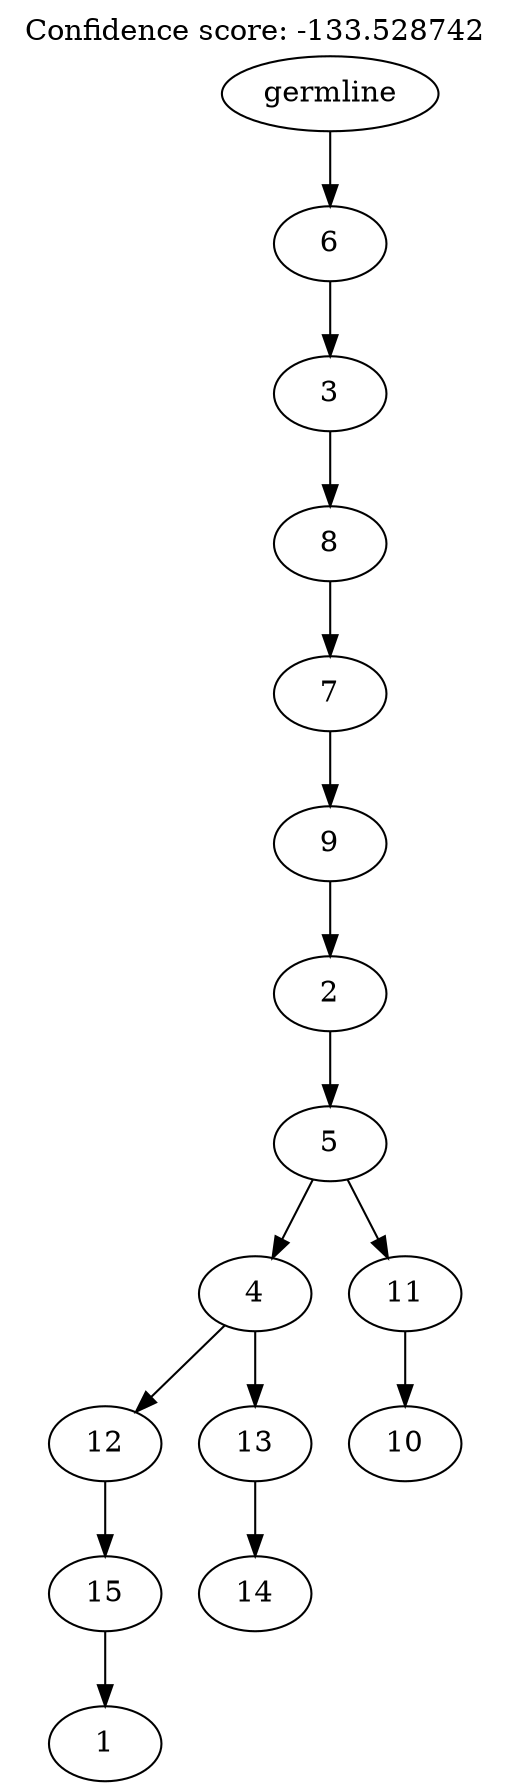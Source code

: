 digraph g {
	"14" -> "15";
	"15" [label="1"];
	"13" -> "14";
	"14" [label="15"];
	"11" -> "12";
	"12" [label="14"];
	"10" -> "11";
	"11" [label="13"];
	"10" -> "13";
	"13" [label="12"];
	"8" -> "9";
	"9" [label="10"];
	"7" -> "8";
	"8" [label="11"];
	"7" -> "10";
	"10" [label="4"];
	"6" -> "7";
	"7" [label="5"];
	"5" -> "6";
	"6" [label="2"];
	"4" -> "5";
	"5" [label="9"];
	"3" -> "4";
	"4" [label="7"];
	"2" -> "3";
	"3" [label="8"];
	"1" -> "2";
	"2" [label="3"];
	"0" -> "1";
	"1" [label="6"];
	"0" [label="germline"];
	labelloc="t";
	label="Confidence score: -133.528742";
}
